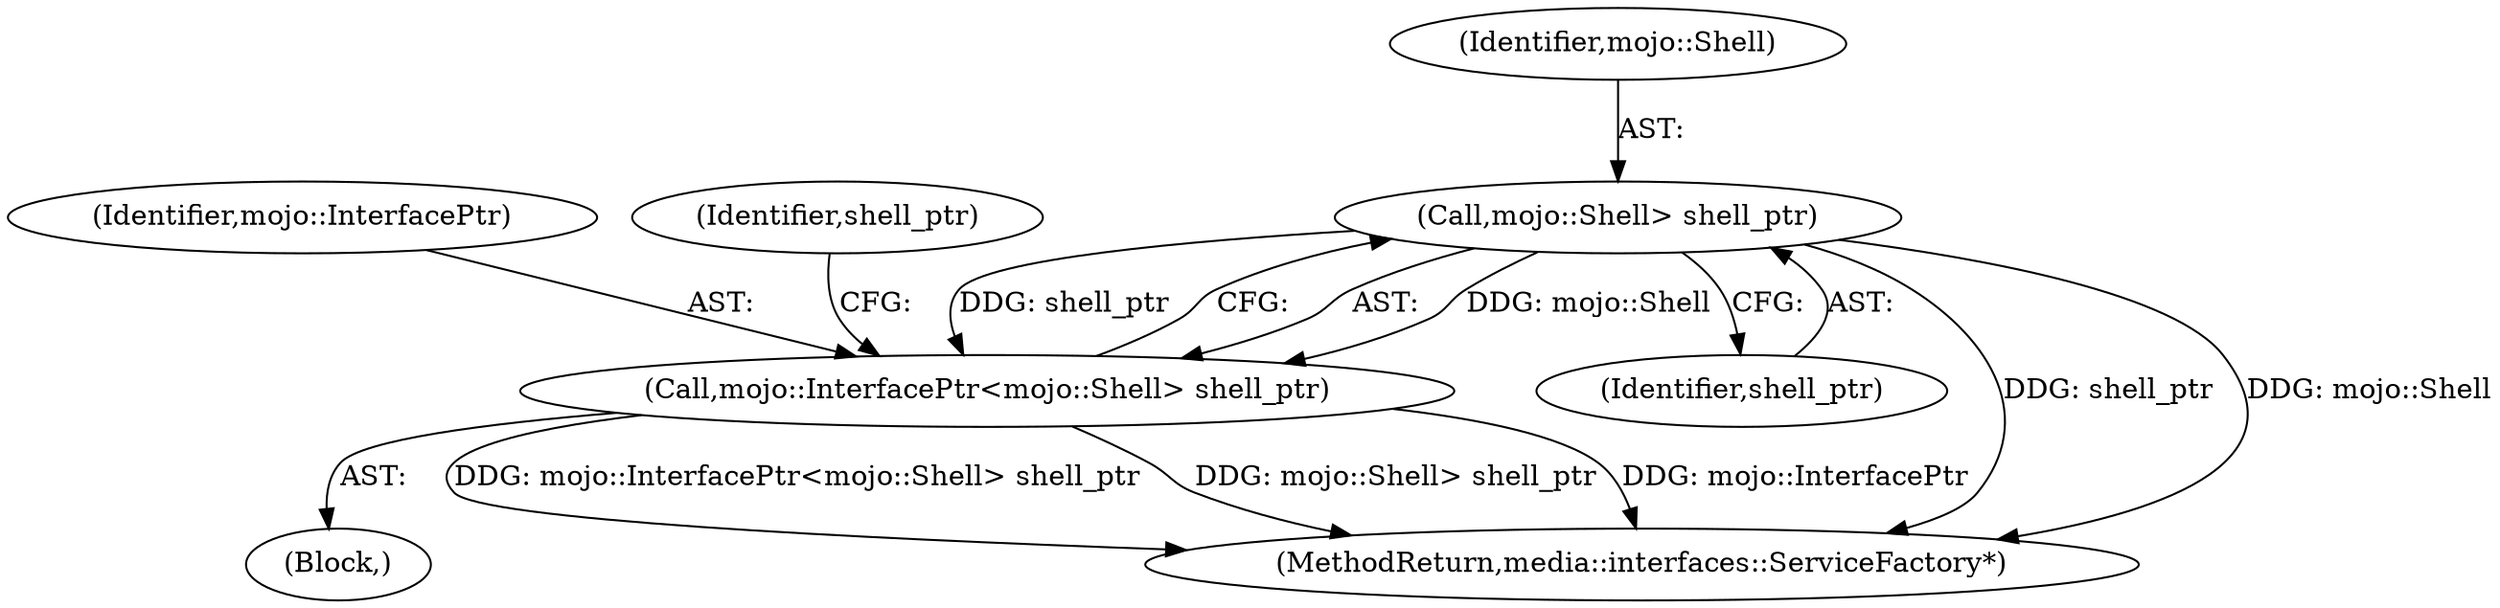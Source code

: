 digraph "1_Chrome_d926098e2e2be270c80a5ba25ab8a611b80b8556_0@del" {
"1000108" [label="(Call,mojo::Shell> shell_ptr)"];
"1000106" [label="(Call,mojo::InterfacePtr<mojo::Shell> shell_ptr)"];
"1000107" [label="(Identifier,mojo::InterfacePtr)"];
"1000106" [label="(Call,mojo::InterfacePtr<mojo::Shell> shell_ptr)"];
"1000110" [label="(Identifier,shell_ptr)"];
"1000109" [label="(Identifier,mojo::Shell)"];
"1000142" [label="(MethodReturn,media::interfaces::ServiceFactory*)"];
"1000114" [label="(Identifier,shell_ptr)"];
"1000105" [label="(Block,)"];
"1000108" [label="(Call,mojo::Shell> shell_ptr)"];
"1000108" -> "1000106"  [label="AST: "];
"1000108" -> "1000110"  [label="CFG: "];
"1000109" -> "1000108"  [label="AST: "];
"1000110" -> "1000108"  [label="AST: "];
"1000106" -> "1000108"  [label="CFG: "];
"1000108" -> "1000142"  [label="DDG: shell_ptr"];
"1000108" -> "1000142"  [label="DDG: mojo::Shell"];
"1000108" -> "1000106"  [label="DDG: mojo::Shell"];
"1000108" -> "1000106"  [label="DDG: shell_ptr"];
"1000106" -> "1000105"  [label="AST: "];
"1000107" -> "1000106"  [label="AST: "];
"1000114" -> "1000106"  [label="CFG: "];
"1000106" -> "1000142"  [label="DDG: mojo::Shell> shell_ptr"];
"1000106" -> "1000142"  [label="DDG: mojo::InterfacePtr"];
"1000106" -> "1000142"  [label="DDG: mojo::InterfacePtr<mojo::Shell> shell_ptr"];
}
